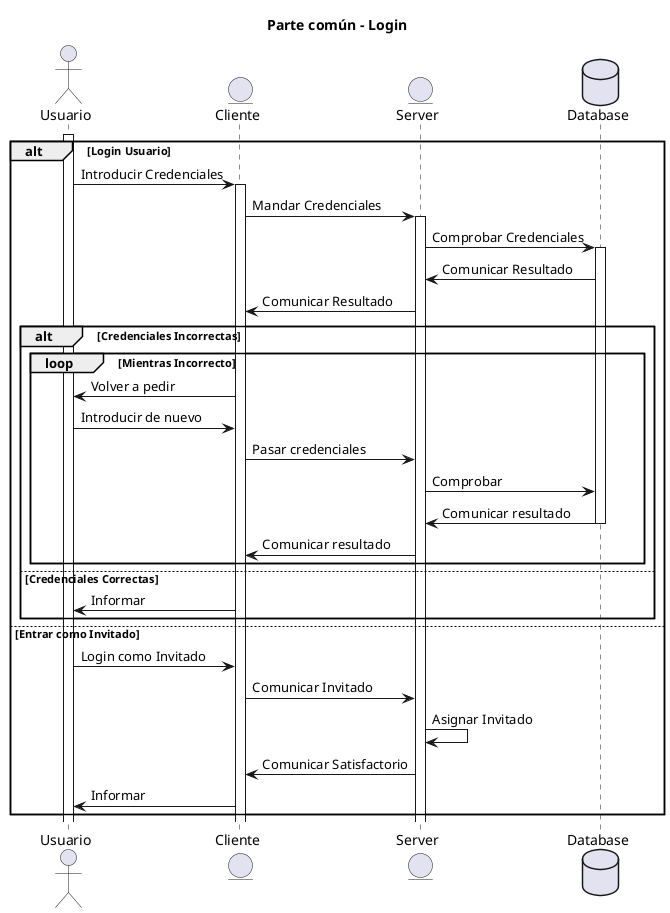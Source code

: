 @startuml
title Parte común - Login

actor Usuario
entity Cliente
entity Server
database Database

activate Usuario
alt Login Usuario
Usuario->Cliente: Introducir Credenciales
activate Cliente
Cliente->Server: Mandar Credenciales
activate Server
Server->Database: Comprobar Credenciales
activate Database
Database->Server: Comunicar Resultado
Server->Cliente: Comunicar Resultado

alt Credenciales Incorrectas
loop Mientras Incorrecto
Cliente->Usuario: Volver a pedir
Usuario->Cliente: Introducir de nuevo
Cliente->Server: Pasar credenciales
Server->Database: Comprobar
Database->Server: Comunicar resultado
deactivate Database
Server->Cliente: Comunicar resultado
end
else Credenciales Correctas
Cliente->Usuario: Informar
end
else Entrar como Invitado
Usuario->Cliente: Login como Invitado
Cliente->Server: Comunicar Invitado
Server->Server: Asignar Invitado
Server->Cliente: Comunicar Satisfactorio
Cliente->Usuario: Informar
end

@enduml